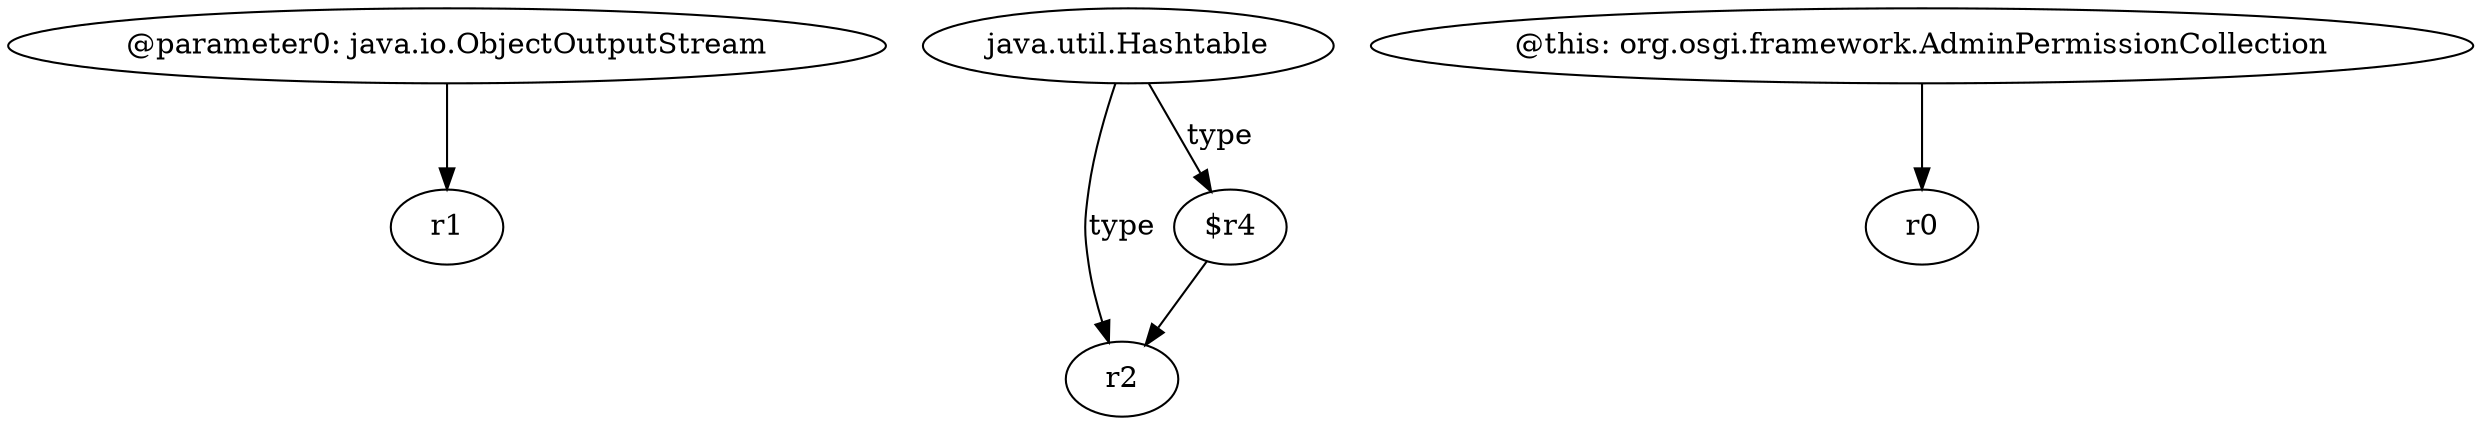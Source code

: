 digraph g {
0[label="@parameter0: java.io.ObjectOutputStream"]
1[label="r1"]
0->1[label=""]
2[label="java.util.Hashtable"]
3[label="r2"]
2->3[label="type"]
4[label="$r4"]
4->3[label=""]
5[label="@this: org.osgi.framework.AdminPermissionCollection"]
6[label="r0"]
5->6[label=""]
2->4[label="type"]
}